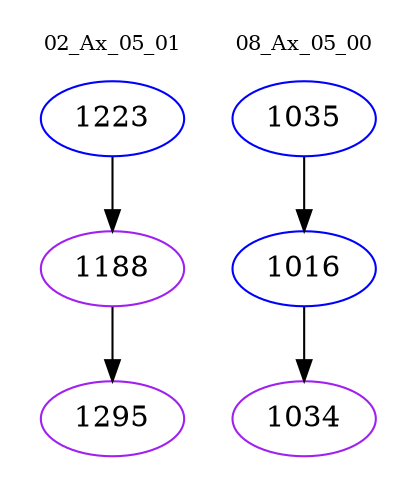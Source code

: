 digraph{
subgraph cluster_0 {
color = white
label = "02_Ax_05_01";
fontsize=10;
T0_1223 [label="1223", color="blue"]
T0_1223 -> T0_1188 [color="black"]
T0_1188 [label="1188", color="purple"]
T0_1188 -> T0_1295 [color="black"]
T0_1295 [label="1295", color="purple"]
}
subgraph cluster_1 {
color = white
label = "08_Ax_05_00";
fontsize=10;
T1_1035 [label="1035", color="blue"]
T1_1035 -> T1_1016 [color="black"]
T1_1016 [label="1016", color="blue"]
T1_1016 -> T1_1034 [color="black"]
T1_1034 [label="1034", color="purple"]
}
}
